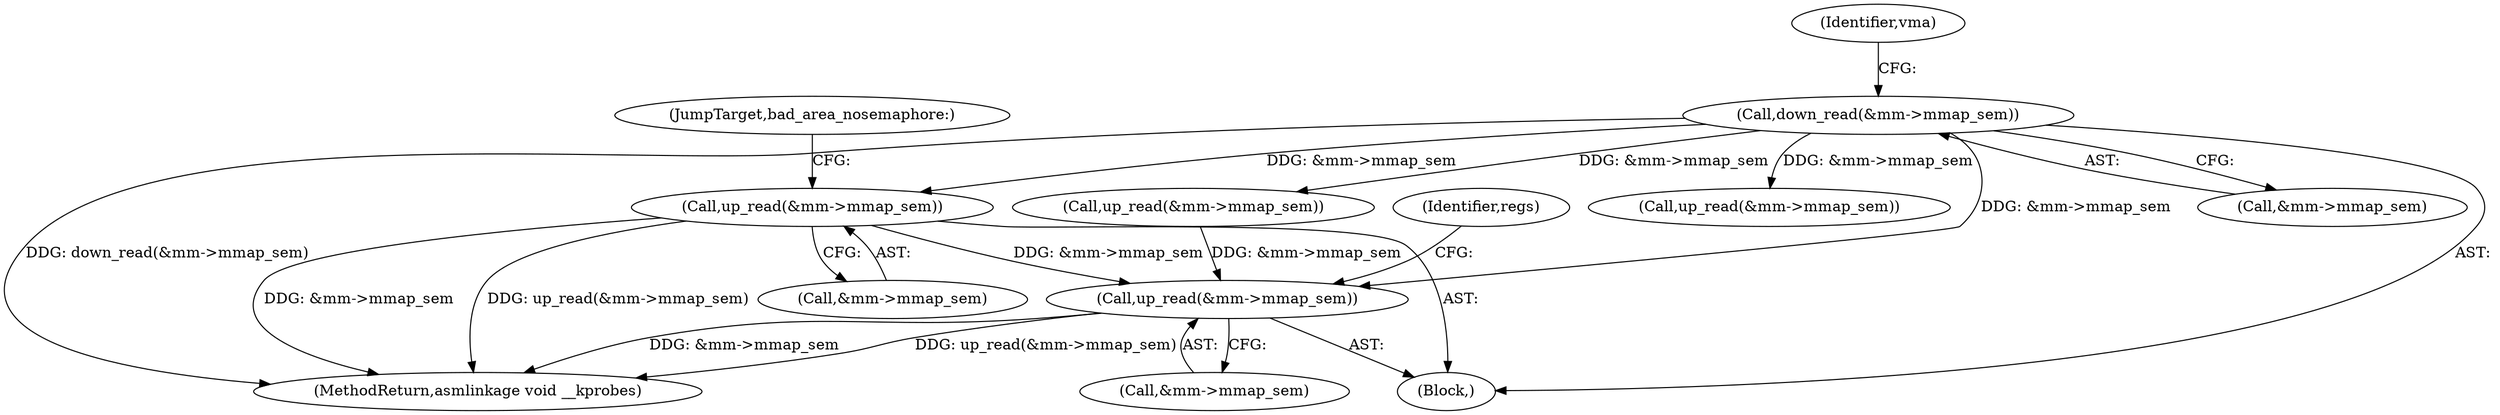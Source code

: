 digraph "0_linux_a8b0ca17b80e92faab46ee7179ba9e99ccb61233_29@API" {
"1000303" [label="(Call,up_read(&mm->mmap_sem))"];
"1000180" [label="(Call,down_read(&mm->mmap_sem))"];
"1000393" [label="(Call,up_read(&mm->mmap_sem))"];
"1000393" [label="(Call,up_read(&mm->mmap_sem))"];
"1000303" [label="(Call,up_read(&mm->mmap_sem))"];
"1000115" [label="(Block,)"];
"1000304" [label="(Call,&mm->mmap_sem)"];
"1000296" [label="(Call,up_read(&mm->mmap_sem))"];
"1000401" [label="(Identifier,regs)"];
"1000308" [label="(JumpTarget,bad_area_nosemaphore:)"];
"1000406" [label="(Call,up_read(&mm->mmap_sem))"];
"1000180" [label="(Call,down_read(&mm->mmap_sem))"];
"1000186" [label="(Identifier,vma)"];
"1000443" [label="(MethodReturn,asmlinkage void __kprobes)"];
"1000394" [label="(Call,&mm->mmap_sem)"];
"1000181" [label="(Call,&mm->mmap_sem)"];
"1000303" -> "1000115"  [label="AST: "];
"1000303" -> "1000304"  [label="CFG: "];
"1000304" -> "1000303"  [label="AST: "];
"1000308" -> "1000303"  [label="CFG: "];
"1000303" -> "1000443"  [label="DDG: &mm->mmap_sem"];
"1000303" -> "1000443"  [label="DDG: up_read(&mm->mmap_sem)"];
"1000180" -> "1000303"  [label="DDG: &mm->mmap_sem"];
"1000303" -> "1000393"  [label="DDG: &mm->mmap_sem"];
"1000180" -> "1000115"  [label="AST: "];
"1000180" -> "1000181"  [label="CFG: "];
"1000181" -> "1000180"  [label="AST: "];
"1000186" -> "1000180"  [label="CFG: "];
"1000180" -> "1000443"  [label="DDG: down_read(&mm->mmap_sem)"];
"1000180" -> "1000296"  [label="DDG: &mm->mmap_sem"];
"1000180" -> "1000393"  [label="DDG: &mm->mmap_sem"];
"1000180" -> "1000406"  [label="DDG: &mm->mmap_sem"];
"1000393" -> "1000115"  [label="AST: "];
"1000393" -> "1000394"  [label="CFG: "];
"1000394" -> "1000393"  [label="AST: "];
"1000401" -> "1000393"  [label="CFG: "];
"1000393" -> "1000443"  [label="DDG: &mm->mmap_sem"];
"1000393" -> "1000443"  [label="DDG: up_read(&mm->mmap_sem)"];
"1000406" -> "1000393"  [label="DDG: &mm->mmap_sem"];
}
